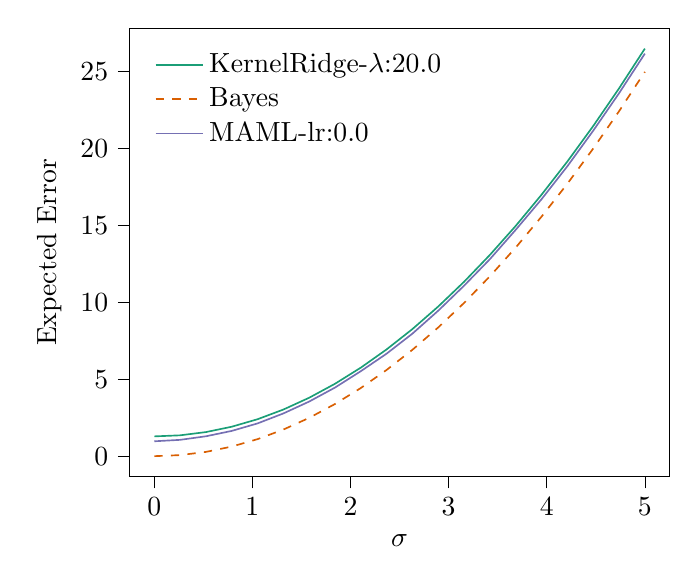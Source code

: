 % This file was created with tikzplotlib v0.10.1.
\begin{tikzpicture}

\definecolor{chocolate217952}{RGB}{217,95,2}
\definecolor{darkcyan27158119}{RGB}{27,158,119}
\definecolor{darkgray176}{RGB}{176,176,176}
\definecolor{lightslategray117112179}{RGB}{117,112,179}

\begin{axis}[
legend cell align={left},
legend style={
  fill opacity=0.8,
  draw opacity=1,
  text opacity=1,
  at={(0.03,0.97)},
  anchor=north west,
  draw=none
},
tick align=outside,
tick pos=left,
x grid style={darkgray176},
xlabel={\(\displaystyle \sigma\)},
xmin=-0.25, xmax=5.25,
xtick style={color=black},
y grid style={darkgray176},
ylabel={Expected Error},
ymin=-1.324, ymax=27.808,
ytick style={color=black}
]
\addplot [semithick, darkcyan27158119]
table {%
0 1.286
0.263 1.355
0.526 1.565
0.789 1.913
1.053 2.402
1.316 3.03
1.579 3.798
1.842 4.705
2.105 5.752
2.368 6.938
2.632 8.265
2.895 9.73
3.158 11.336
3.421 13.081
3.684 14.966
3.947 16.99
4.211 19.154
4.474 21.457
4.737 23.901
5 26.483
};
\addlegendentry{KernelRidge-$\lambda$:20.0}
\addplot [semithick, chocolate217952, dashed]
table {%
0 0
0.263 0.069
0.526 0.277
0.789 0.623
1.053 1.107
1.316 1.73
1.579 2.491
1.842 3.39
2.105 4.428
2.368 5.604
2.632 6.918
2.895 8.371
3.158 9.962
3.421 11.692
3.684 13.559
3.947 15.566
4.211 17.71
4.474 19.993
4.737 22.415
5 24.974
};
\addlegendentry{Bayes}
\addplot [semithick, lightslategray117112179]
table {%
0 0.967
0.263 1.061
0.526 1.292
0.789 1.641
1.053 2.13
1.316 2.778
1.579 3.55
1.842 4.458
2.105 5.523
2.368 6.662
2.632 7.968
2.895 9.458
3.158 11.082
3.421 12.805
3.684 14.711
3.947 16.698
4.211 18.847
4.474 21.153
4.737 23.585
5 26.159
};
\addlegendentry{MAML-lr:0.0}
\end{axis}

\end{tikzpicture}
